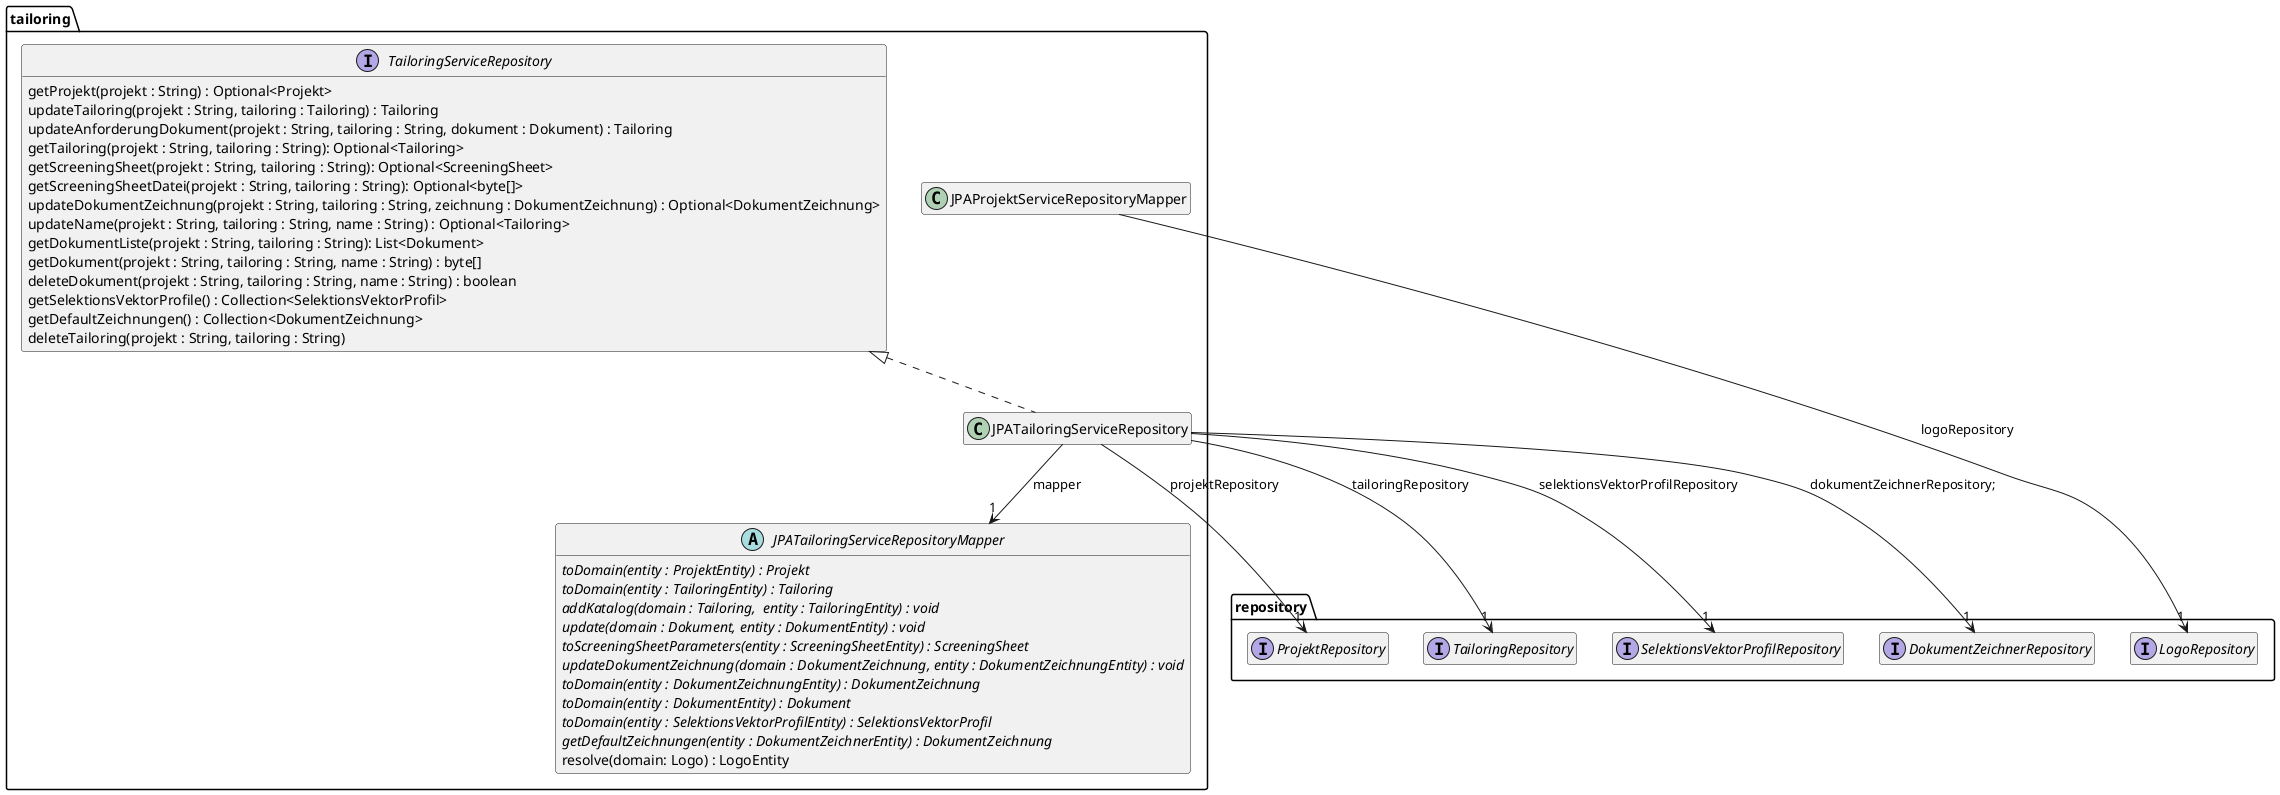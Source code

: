 @startuml Ebene3.png
hide empty members

package repository {
    interface LogoRepository
    interface ProjektRepository
    interface TailoringRepository
    interface SelektionsVektorProfilRepository
    interface DokumentZeichnerRepository
}

package tailoring {

    interface TailoringServiceRepository {
        getProjekt(projekt : String) : Optional<Projekt>
        updateTailoring(projekt : String, tailoring : Tailoring) : Tailoring
        updateAnforderungDokument(projekt : String, tailoring : String, dokument : Dokument) : Tailoring
        getTailoring(projekt : String, tailoring : String): Optional<Tailoring>
        getScreeningSheet(projekt : String, tailoring : String): Optional<ScreeningSheet>
        getScreeningSheetDatei(projekt : String, tailoring : String): Optional<byte[]>
        updateDokumentZeichnung(projekt : String, tailoring : String, zeichnung : DokumentZeichnung) : Optional<DokumentZeichnung>
        updateName(projekt : String, tailoring : String, name : String) : Optional<Tailoring>
        getDokumentListe(projekt : String, tailoring : String): List<Dokument>
        getDokument(projekt : String, tailoring : String, name : String) : byte[]
        deleteDokument(projekt : String, tailoring : String, name : String) : boolean
        getSelektionsVektorProfile() : Collection<SelektionsVektorProfil>
        getDefaultZeichnungen() : Collection<DokumentZeichnung>
        deleteTailoring(projekt : String, tailoring : String)
    }

    abstract class JPATailoringServiceRepositoryMapper {
        {abstract} toDomain(entity : ProjektEntity) : Projekt
        {abstract} toDomain(entity : TailoringEntity) : Tailoring
        {abstract} addKatalog(domain : Tailoring,  entity : TailoringEntity) : void
        {abstract} update(domain : Dokument, entity : DokumentEntity) : void
        {abstract} toScreeningSheetParameters(entity : ScreeningSheetEntity) : ScreeningSheet
        {abstract} updateDokumentZeichnung(domain : DokumentZeichnung, entity : DokumentZeichnungEntity) : void
        {abstract} toDomain(entity : DokumentZeichnungEntity) : DokumentZeichnung
        {abstract} toDomain(entity : DokumentEntity) : Dokument
        {abstract} toDomain(entity : SelektionsVektorProfilEntity) : SelektionsVektorProfil
        {abstract} getDefaultZeichnungen(entity : DokumentZeichnerEntity) : DokumentZeichnung
        resolve(domain: Logo) : LogoEntity
    }
    JPAProjektServiceRepositoryMapper -->  "1" LogoRepository : logoRepository

    class JPATailoringServiceRepository {
    }
    TailoringServiceRepository <|.. JPATailoringServiceRepository
    JPATailoringServiceRepository --> "1" JPATailoringServiceRepositoryMapper : mapper
    JPATailoringServiceRepository --> "1" ProjektRepository : projektRepository
    JPATailoringServiceRepository --> "1" TailoringRepository : tailoringRepository
    JPATailoringServiceRepository --> "1" SelektionsVektorProfilRepository : selektionsVektorProfilRepository
    JPATailoringServiceRepository --> "1" DokumentZeichnerRepository : dokumentZeichnerRepository;

}
@enduml